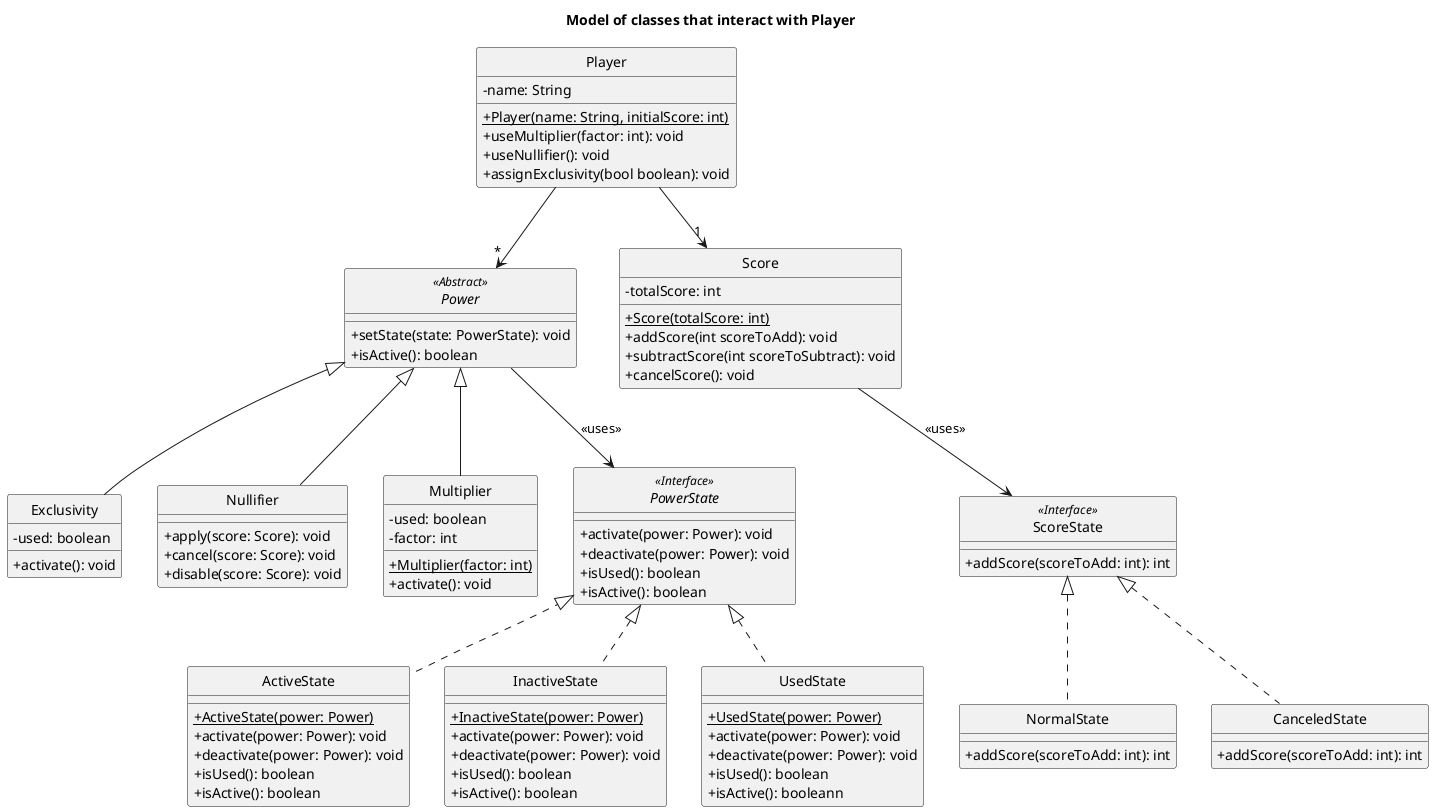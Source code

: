 @startuml

title: Model of classes that interact with Player

skinparam monochrome true
hide circle
skinparam classAttributeIconSize 0

class Player{
-name: String
+{static}Player(name: String, initialScore: int)
+useMultiplier(factor: int): void
+useNullifier(): void
+assignExclusivity(bool boolean): void
}

abstract class Power{
+setState(state: PowerState): void
+isActive(): boolean
}

class Exclusivity{
-used: boolean
+activate(): void
}

class Nullifier{
+apply(score: Score): void
+cancel(score: Score): void
+disable(score: Score): void
}

class Multiplier{
-used: boolean
- factor: int
+{static}Multiplier(factor: int)
+activate(): void
}

interface PowerState {
+ activate(power: Power): void
   + deactivate(power: Power): void
   + isUsed(): boolean
   + isActive(): boolean
}


class ActiveState {
+{static}ActiveState(power: Power)
+ activate(power: Power): void
   + deactivate(power: Power): void
   + isUsed(): boolean
   + isActive(): boolean
}

class InactiveState {
+{static}InactiveState(power: Power)
+ activate(power: Power): void
   + deactivate(power: Power): void
   + isUsed(): boolean
   + isActive(): boolean
}

class UsedState {
+{static}UsedState(power: Power)
+ activate(power: Power): void
   + deactivate(power: Power): void
   + isUsed(): boolean
   + isActive(): booleann
}

class Score{
-totalScore: int
+{static}Score(totalScore: int)
+addScore(int scoreToAdd): void
+subtractScore(int scoreToSubtract): void
+cancelScore(): void
}

class ScoreState{
+addScore(scoreToAdd: int): int
}

class NormalState{
+addScore(scoreToAdd: int): int
}

class CanceledState{
+addScore(scoreToAdd: int): int
}

Power --> PowerState : "<<uses>>"
PowerState <|.. ActiveState
PowerState <|.. InactiveState
PowerState <|.. UsedState

PowerState <<Interface>>

Player -->"*" Power

Power <|-- Exclusivity
Power <|-- Nullifier
Power <|-- Multiplier

Player -->"1" Score

Score --> ScoreState : "<<uses>>"
ScoreState <|.. NormalState
ScoreState <|.. CanceledState

ScoreState <<Interface>>

Power <<Abstract>>
@enduml